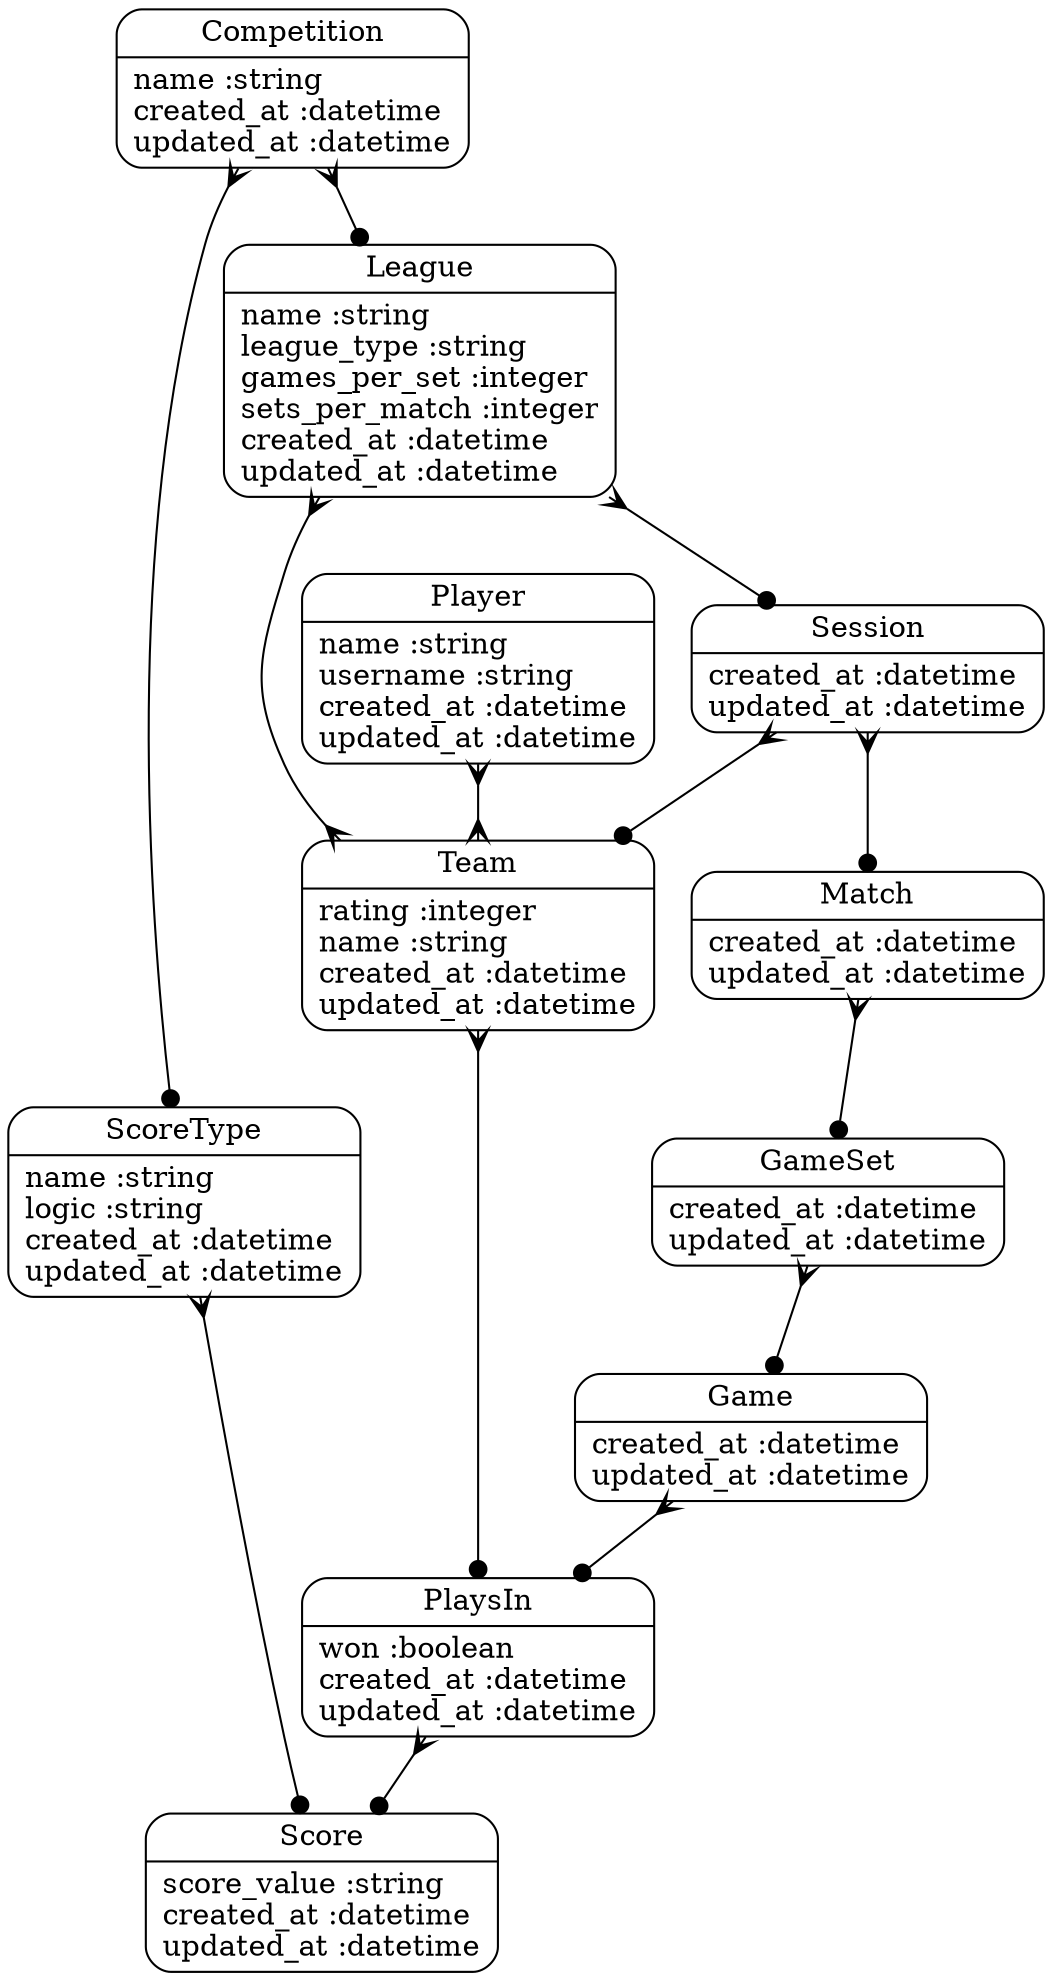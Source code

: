 digraph models_diagram {
	graph[overlap=false, splines=true]
	"GameSet" [shape=Mrecord, label="{GameSet|created_at :datetime\lupdated_at :datetime\l}"]
	"Game" [shape=Mrecord, label="{Game|created_at :datetime\lupdated_at :datetime\l}"]
	"ScoreType" [shape=Mrecord, label="{ScoreType|name :string\llogic :string\lcreated_at :datetime\lupdated_at :datetime\l}"]
	"Player" [shape=Mrecord, label="{Player|name :string\lusername :string\lcreated_at :datetime\lupdated_at :datetime\l}"]
	"PlaysIn" [shape=Mrecord, label="{PlaysIn|won :boolean\lcreated_at :datetime\lupdated_at :datetime\l}"]
	"Team" [shape=Mrecord, label="{Team|rating :integer\lname :string\lcreated_at :datetime\lupdated_at :datetime\l}"]
	"Match" [shape=Mrecord, label="{Match|created_at :datetime\lupdated_at :datetime\l}"]
	"Session" [shape=Mrecord, label="{Session|created_at :datetime\lupdated_at :datetime\l}"]
	"Score" [shape=Mrecord, label="{Score|score_value :string\lcreated_at :datetime\lupdated_at :datetime\l}"]
	"League" [shape=Mrecord, label="{League|name :string\lleague_type :string\lgames_per_set :integer\lsets_per_match :integer\lcreated_at :datetime\lupdated_at :datetime\l}"]
	"Competition" [shape=Mrecord, label="{Competition|name :string\lcreated_at :datetime\lupdated_at :datetime\l}"]
	"GameSet" -> "Game" [arrowtail=crow, arrowhead=dot, dir=both]
	"Game" -> "PlaysIn" [arrowtail=crow, arrowhead=dot, dir=both]
	"ScoreType" -> "Score" [arrowtail=crow, arrowhead=dot, dir=both]
	"Player" -> "Team" [arrowtail=crow, arrowhead=crow, dir=both]
	"PlaysIn" -> "Score" [arrowtail=crow, arrowhead=dot, dir=both]
	"Team" -> "PlaysIn" [arrowtail=crow, arrowhead=dot, dir=both]
	"Team" -> "League" [arrowtail=crow, arrowhead=crow, dir=both]
	"Match" -> "GameSet" [arrowtail=crow, arrowhead=dot, dir=both]
	"Session" -> "Team" [arrowtail=crow, arrowhead=dot, dir=both]
	"Session" -> "Match" [arrowtail=crow, arrowhead=dot, dir=both]
	"League" -> "Session" [arrowtail=crow, arrowhead=dot, dir=both]
	"Competition" -> "ScoreType" [arrowtail=crow, arrowhead=dot, dir=both]
	"Competition" -> "League" [arrowtail=crow, arrowhead=dot, dir=both]
}
